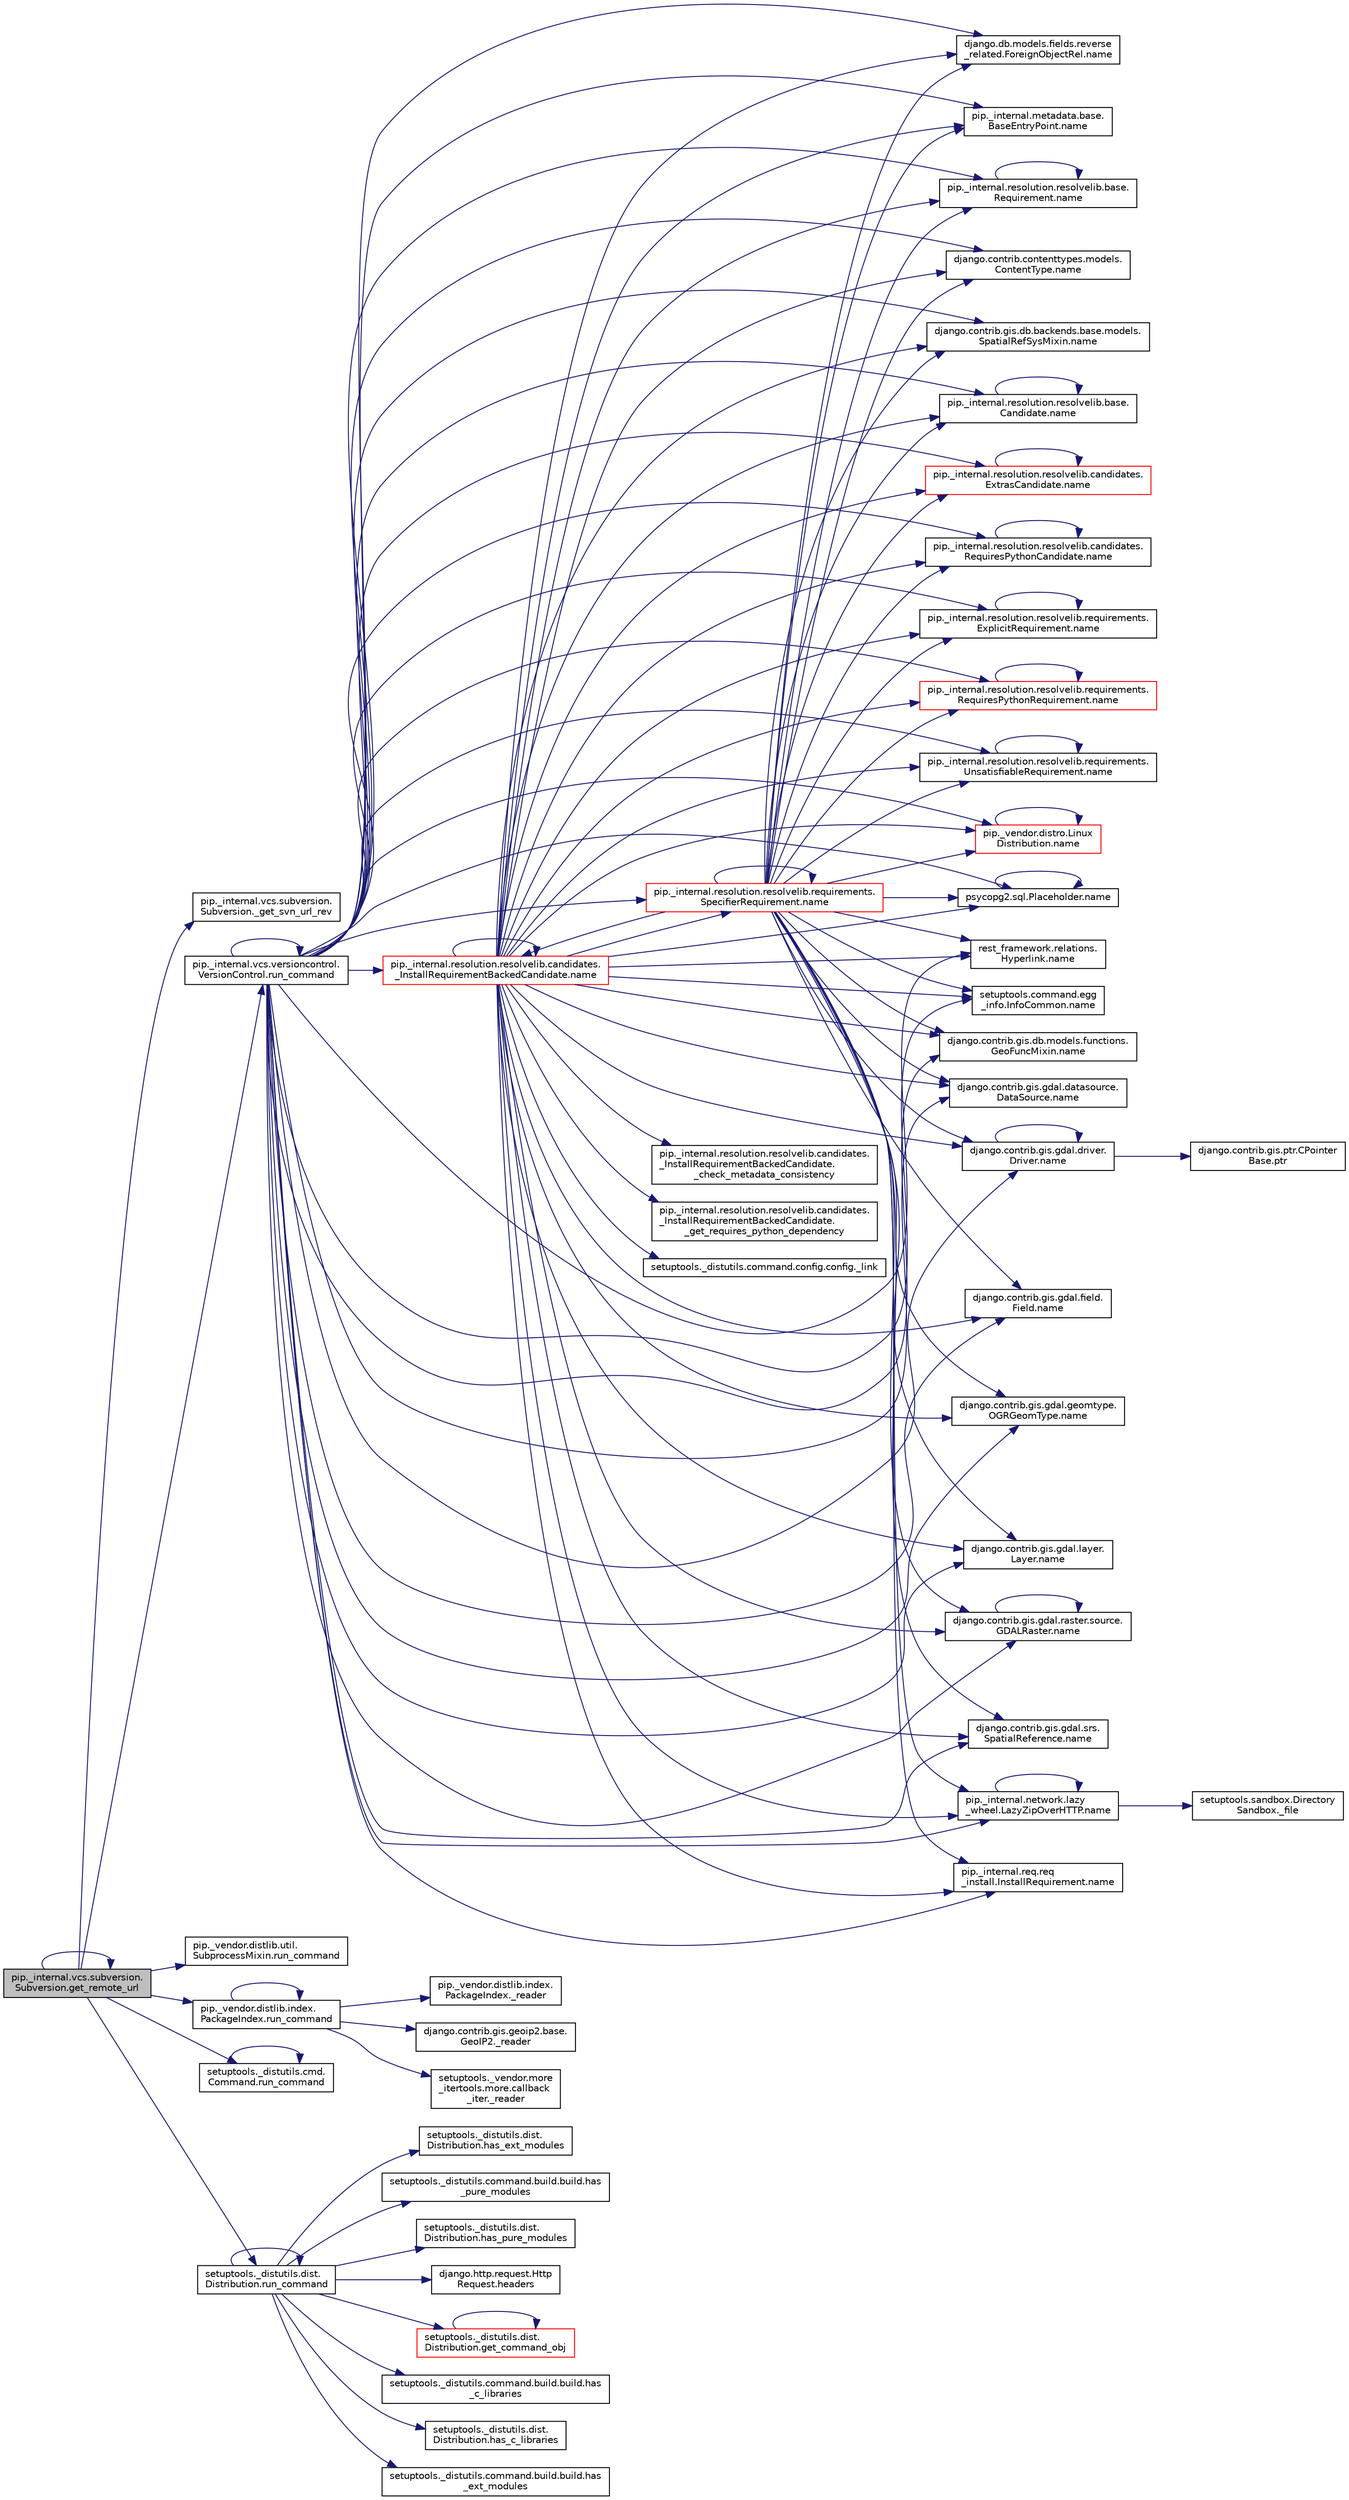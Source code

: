 digraph "pip._internal.vcs.subversion.Subversion.get_remote_url"
{
 // LATEX_PDF_SIZE
  edge [fontname="Helvetica",fontsize="10",labelfontname="Helvetica",labelfontsize="10"];
  node [fontname="Helvetica",fontsize="10",shape=record];
  rankdir="LR";
  Node1 [label="pip._internal.vcs.subversion.\lSubversion.get_remote_url",height=0.2,width=0.4,color="black", fillcolor="grey75", style="filled", fontcolor="black",tooltip=" "];
  Node1 -> Node2 [color="midnightblue",fontsize="10",style="solid",fontname="Helvetica"];
  Node2 [label="pip._internal.vcs.subversion.\lSubversion._get_svn_url_rev",height=0.2,width=0.4,color="black", fillcolor="white", style="filled",URL="$d2/db0/classpip_1_1__internal_1_1vcs_1_1subversion_1_1_subversion.html#ad8db96a8353378bd6a9522ea1d91f5b2",tooltip=" "];
  Node1 -> Node1 [color="midnightblue",fontsize="10",style="solid",fontname="Helvetica"];
  Node1 -> Node3 [color="midnightblue",fontsize="10",style="solid",fontname="Helvetica"];
  Node3 [label="pip._internal.vcs.versioncontrol.\lVersionControl.run_command",height=0.2,width=0.4,color="black", fillcolor="white", style="filled",URL="$d0/db7/classpip_1_1__internal_1_1vcs_1_1versioncontrol_1_1_version_control.html#a0cd4df4ca2aaa3a020caf990e4142b91",tooltip=" "];
  Node3 -> Node4 [color="midnightblue",fontsize="10",style="solid",fontname="Helvetica"];
  Node4 [label="django.contrib.contenttypes.models.\lContentType.name",height=0.2,width=0.4,color="black", fillcolor="white", style="filled",URL="$d6/d20/classdjango_1_1contrib_1_1contenttypes_1_1models_1_1_content_type.html#a1577e45d8940ca8ce7032df05c0920f1",tooltip=" "];
  Node3 -> Node5 [color="midnightblue",fontsize="10",style="solid",fontname="Helvetica"];
  Node5 [label="django.contrib.gis.db.backends.base.models.\lSpatialRefSysMixin.name",height=0.2,width=0.4,color="black", fillcolor="white", style="filled",URL="$d5/d73/classdjango_1_1contrib_1_1gis_1_1db_1_1backends_1_1base_1_1models_1_1_spatial_ref_sys_mixin.html#a502460564fa7a935d8bb5aea6cbce4b9",tooltip=" "];
  Node3 -> Node6 [color="midnightblue",fontsize="10",style="solid",fontname="Helvetica"];
  Node6 [label="django.contrib.gis.db.models.functions.\lGeoFuncMixin.name",height=0.2,width=0.4,color="black", fillcolor="white", style="filled",URL="$d4/d5c/classdjango_1_1contrib_1_1gis_1_1db_1_1models_1_1functions_1_1_geo_func_mixin.html#a9a6993ec9126211670ca7087359b8c6a",tooltip=" "];
  Node3 -> Node7 [color="midnightblue",fontsize="10",style="solid",fontname="Helvetica"];
  Node7 [label="django.contrib.gis.gdal.datasource.\lDataSource.name",height=0.2,width=0.4,color="black", fillcolor="white", style="filled",URL="$db/d7b/classdjango_1_1contrib_1_1gis_1_1gdal_1_1datasource_1_1_data_source.html#af2cbfd1f4ceeb82b6f7c29a705555d8e",tooltip=" "];
  Node3 -> Node8 [color="midnightblue",fontsize="10",style="solid",fontname="Helvetica"];
  Node8 [label="django.contrib.gis.gdal.driver.\lDriver.name",height=0.2,width=0.4,color="black", fillcolor="white", style="filled",URL="$d5/df2/classdjango_1_1contrib_1_1gis_1_1gdal_1_1driver_1_1_driver.html#ab25b5eea93459ca8e05dc329ef537f1b",tooltip=" "];
  Node8 -> Node8 [color="midnightblue",fontsize="10",style="solid",fontname="Helvetica"];
  Node8 -> Node9 [color="midnightblue",fontsize="10",style="solid",fontname="Helvetica"];
  Node9 [label="django.contrib.gis.ptr.CPointer\lBase.ptr",height=0.2,width=0.4,color="black", fillcolor="white", style="filled",URL="$da/dc5/classdjango_1_1contrib_1_1gis_1_1ptr_1_1_c_pointer_base.html#a234177319d249573c7dd6508c5ca9095",tooltip=" "];
  Node3 -> Node10 [color="midnightblue",fontsize="10",style="solid",fontname="Helvetica"];
  Node10 [label="django.contrib.gis.gdal.field.\lField.name",height=0.2,width=0.4,color="black", fillcolor="white", style="filled",URL="$d8/d65/classdjango_1_1contrib_1_1gis_1_1gdal_1_1field_1_1_field.html#a52ccad95ad1a0fae1ef80beb9a6c838b",tooltip=" "];
  Node3 -> Node11 [color="midnightblue",fontsize="10",style="solid",fontname="Helvetica"];
  Node11 [label="django.contrib.gis.gdal.geomtype.\lOGRGeomType.name",height=0.2,width=0.4,color="black", fillcolor="white", style="filled",URL="$dc/d9c/classdjango_1_1contrib_1_1gis_1_1gdal_1_1geomtype_1_1_o_g_r_geom_type.html#a80a6f16d4e7014ca3adac92432f148b2",tooltip=" "];
  Node3 -> Node12 [color="midnightblue",fontsize="10",style="solid",fontname="Helvetica"];
  Node12 [label="django.contrib.gis.gdal.layer.\lLayer.name",height=0.2,width=0.4,color="black", fillcolor="white", style="filled",URL="$d9/d84/classdjango_1_1contrib_1_1gis_1_1gdal_1_1layer_1_1_layer.html#a64c4f09deeb5dd93a1f82a986e090581",tooltip=" "];
  Node3 -> Node13 [color="midnightblue",fontsize="10",style="solid",fontname="Helvetica"];
  Node13 [label="django.contrib.gis.gdal.raster.source.\lGDALRaster.name",height=0.2,width=0.4,color="black", fillcolor="white", style="filled",URL="$db/dff/classdjango_1_1contrib_1_1gis_1_1gdal_1_1raster_1_1source_1_1_g_d_a_l_raster.html#adc147e651b853c17a0d6abe3be9da7a9",tooltip=" "];
  Node13 -> Node13 [color="midnightblue",fontsize="10",style="solid",fontname="Helvetica"];
  Node3 -> Node14 [color="midnightblue",fontsize="10",style="solid",fontname="Helvetica"];
  Node14 [label="django.contrib.gis.gdal.srs.\lSpatialReference.name",height=0.2,width=0.4,color="black", fillcolor="white", style="filled",URL="$d7/dda/classdjango_1_1contrib_1_1gis_1_1gdal_1_1srs_1_1_spatial_reference.html#aba72b97da57e6f07b85d53ff618798e3",tooltip=" "];
  Node3 -> Node15 [color="midnightblue",fontsize="10",style="solid",fontname="Helvetica"];
  Node15 [label="django.db.models.fields.reverse\l_related.ForeignObjectRel.name",height=0.2,width=0.4,color="black", fillcolor="white", style="filled",URL="$d3/da4/classdjango_1_1db_1_1models_1_1fields_1_1reverse__related_1_1_foreign_object_rel.html#aacda3a6a71b37c6422fbc200f0b0225a",tooltip=" "];
  Node3 -> Node16 [color="midnightblue",fontsize="10",style="solid",fontname="Helvetica"];
  Node16 [label="pip._internal.metadata.base.\lBaseEntryPoint.name",height=0.2,width=0.4,color="black", fillcolor="white", style="filled",URL="$d1/d78/classpip_1_1__internal_1_1metadata_1_1base_1_1_base_entry_point.html#acd0c7299966258aeb0876da26520233d",tooltip=" "];
  Node3 -> Node17 [color="midnightblue",fontsize="10",style="solid",fontname="Helvetica"];
  Node17 [label="pip._internal.network.lazy\l_wheel.LazyZipOverHTTP.name",height=0.2,width=0.4,color="black", fillcolor="white", style="filled",URL="$df/d67/classpip_1_1__internal_1_1network_1_1lazy__wheel_1_1_lazy_zip_over_h_t_t_p.html#a59403bb703d375caa6c1dda7573257a1",tooltip=" "];
  Node17 -> Node18 [color="midnightblue",fontsize="10",style="solid",fontname="Helvetica"];
  Node18 [label="setuptools.sandbox.Directory\lSandbox._file",height=0.2,width=0.4,color="black", fillcolor="white", style="filled",URL="$d2/d0b/classsetuptools_1_1sandbox_1_1_directory_sandbox.html#aebaa4bbc5882d7bfe9bbb0b60c598d10",tooltip=" "];
  Node17 -> Node17 [color="midnightblue",fontsize="10",style="solid",fontname="Helvetica"];
  Node3 -> Node19 [color="midnightblue",fontsize="10",style="solid",fontname="Helvetica"];
  Node19 [label="pip._internal.req.req\l_install.InstallRequirement.name",height=0.2,width=0.4,color="black", fillcolor="white", style="filled",URL="$d2/daa/classpip_1_1__internal_1_1req_1_1req__install_1_1_install_requirement.html#a6b019e16ae98576ae64c68e0f5824e34",tooltip=" "];
  Node3 -> Node20 [color="midnightblue",fontsize="10",style="solid",fontname="Helvetica"];
  Node20 [label="pip._internal.resolution.resolvelib.base.\lRequirement.name",height=0.2,width=0.4,color="black", fillcolor="white", style="filled",URL="$d7/d6d/classpip_1_1__internal_1_1resolution_1_1resolvelib_1_1base_1_1_requirement.html#a013752876d4b3521f3a087987b443d90",tooltip=" "];
  Node20 -> Node20 [color="midnightblue",fontsize="10",style="solid",fontname="Helvetica"];
  Node3 -> Node21 [color="midnightblue",fontsize="10",style="solid",fontname="Helvetica"];
  Node21 [label="pip._internal.resolution.resolvelib.base.\lCandidate.name",height=0.2,width=0.4,color="black", fillcolor="white", style="filled",URL="$db/d18/classpip_1_1__internal_1_1resolution_1_1resolvelib_1_1base_1_1_candidate.html#a7000e68e912182072a011f9df0c142ee",tooltip=" "];
  Node21 -> Node21 [color="midnightblue",fontsize="10",style="solid",fontname="Helvetica"];
  Node3 -> Node22 [color="midnightblue",fontsize="10",style="solid",fontname="Helvetica"];
  Node22 [label="pip._internal.resolution.resolvelib.candidates.\l_InstallRequirementBackedCandidate.name",height=0.2,width=0.4,color="red", fillcolor="white", style="filled",URL="$dc/d03/classpip_1_1__internal_1_1resolution_1_1resolvelib_1_1candidates_1_1___install_requirement_backed_candidate.html#a1538a825241b855a4abf51d6bf616cde",tooltip=" "];
  Node22 -> Node23 [color="midnightblue",fontsize="10",style="solid",fontname="Helvetica"];
  Node23 [label="pip._internal.resolution.resolvelib.candidates.\l_InstallRequirementBackedCandidate.\l_check_metadata_consistency",height=0.2,width=0.4,color="black", fillcolor="white", style="filled",URL="$dc/d03/classpip_1_1__internal_1_1resolution_1_1resolvelib_1_1candidates_1_1___install_requirement_backed_candidate.html#aa4267fc23899a7adec3125fe2bacfac2",tooltip=" "];
  Node22 -> Node24 [color="midnightblue",fontsize="10",style="solid",fontname="Helvetica"];
  Node24 [label="pip._internal.resolution.resolvelib.candidates.\l_InstallRequirementBackedCandidate.\l_get_requires_python_dependency",height=0.2,width=0.4,color="black", fillcolor="white", style="filled",URL="$dc/d03/classpip_1_1__internal_1_1resolution_1_1resolvelib_1_1candidates_1_1___install_requirement_backed_candidate.html#a21158f5354c4f7a263e8a141e5bdc4a4",tooltip=" "];
  Node22 -> Node25 [color="midnightblue",fontsize="10",style="solid",fontname="Helvetica"];
  Node25 [label="setuptools._distutils.command.config.config._link",height=0.2,width=0.4,color="black", fillcolor="white", style="filled",URL="$d2/d18/classsetuptools_1_1__distutils_1_1command_1_1config_1_1config.html#a764ca3579df206eb7561dec4738ae360",tooltip=" "];
  Node22 -> Node4 [color="midnightblue",fontsize="10",style="solid",fontname="Helvetica"];
  Node22 -> Node5 [color="midnightblue",fontsize="10",style="solid",fontname="Helvetica"];
  Node22 -> Node6 [color="midnightblue",fontsize="10",style="solid",fontname="Helvetica"];
  Node22 -> Node7 [color="midnightblue",fontsize="10",style="solid",fontname="Helvetica"];
  Node22 -> Node8 [color="midnightblue",fontsize="10",style="solid",fontname="Helvetica"];
  Node22 -> Node10 [color="midnightblue",fontsize="10",style="solid",fontname="Helvetica"];
  Node22 -> Node11 [color="midnightblue",fontsize="10",style="solid",fontname="Helvetica"];
  Node22 -> Node12 [color="midnightblue",fontsize="10",style="solid",fontname="Helvetica"];
  Node22 -> Node13 [color="midnightblue",fontsize="10",style="solid",fontname="Helvetica"];
  Node22 -> Node14 [color="midnightblue",fontsize="10",style="solid",fontname="Helvetica"];
  Node22 -> Node15 [color="midnightblue",fontsize="10",style="solid",fontname="Helvetica"];
  Node22 -> Node16 [color="midnightblue",fontsize="10",style="solid",fontname="Helvetica"];
  Node22 -> Node17 [color="midnightblue",fontsize="10",style="solid",fontname="Helvetica"];
  Node22 -> Node19 [color="midnightblue",fontsize="10",style="solid",fontname="Helvetica"];
  Node22 -> Node20 [color="midnightblue",fontsize="10",style="solid",fontname="Helvetica"];
  Node22 -> Node21 [color="midnightblue",fontsize="10",style="solid",fontname="Helvetica"];
  Node22 -> Node22 [color="midnightblue",fontsize="10",style="solid",fontname="Helvetica"];
  Node22 -> Node31 [color="midnightblue",fontsize="10",style="solid",fontname="Helvetica"];
  Node31 [label="pip._internal.resolution.resolvelib.candidates.\lExtrasCandidate.name",height=0.2,width=0.4,color="red", fillcolor="white", style="filled",URL="$d8/df7/classpip_1_1__internal_1_1resolution_1_1resolvelib_1_1candidates_1_1_extras_candidate.html#a6e13b1ab724cd7af8b22cadb37352b31",tooltip=" "];
  Node31 -> Node31 [color="midnightblue",fontsize="10",style="solid",fontname="Helvetica"];
  Node22 -> Node73 [color="midnightblue",fontsize="10",style="solid",fontname="Helvetica"];
  Node73 [label="pip._internal.resolution.resolvelib.candidates.\lRequiresPythonCandidate.name",height=0.2,width=0.4,color="black", fillcolor="white", style="filled",URL="$db/d0a/classpip_1_1__internal_1_1resolution_1_1resolvelib_1_1candidates_1_1_requires_python_candidate.html#aeff13058676b07d1b67feed53749d838",tooltip=" "];
  Node73 -> Node73 [color="midnightblue",fontsize="10",style="solid",fontname="Helvetica"];
  Node22 -> Node74 [color="midnightblue",fontsize="10",style="solid",fontname="Helvetica"];
  Node74 [label="pip._internal.resolution.resolvelib.requirements.\lExplicitRequirement.name",height=0.2,width=0.4,color="black", fillcolor="white", style="filled",URL="$d3/d28/classpip_1_1__internal_1_1resolution_1_1resolvelib_1_1requirements_1_1_explicit_requirement.html#a3e8f9b07c17be864b1a90cc2f5e87b35",tooltip=" "];
  Node74 -> Node74 [color="midnightblue",fontsize="10",style="solid",fontname="Helvetica"];
  Node22 -> Node75 [color="midnightblue",fontsize="10",style="solid",fontname="Helvetica"];
  Node75 [label="pip._internal.resolution.resolvelib.requirements.\lSpecifierRequirement.name",height=0.2,width=0.4,color="red", fillcolor="white", style="filled",URL="$d5/dce/classpip_1_1__internal_1_1resolution_1_1resolvelib_1_1requirements_1_1_specifier_requirement.html#af2ae64f787d166605910d13457564fd9",tooltip=" "];
  Node75 -> Node4 [color="midnightblue",fontsize="10",style="solid",fontname="Helvetica"];
  Node75 -> Node5 [color="midnightblue",fontsize="10",style="solid",fontname="Helvetica"];
  Node75 -> Node6 [color="midnightblue",fontsize="10",style="solid",fontname="Helvetica"];
  Node75 -> Node7 [color="midnightblue",fontsize="10",style="solid",fontname="Helvetica"];
  Node75 -> Node8 [color="midnightblue",fontsize="10",style="solid",fontname="Helvetica"];
  Node75 -> Node10 [color="midnightblue",fontsize="10",style="solid",fontname="Helvetica"];
  Node75 -> Node11 [color="midnightblue",fontsize="10",style="solid",fontname="Helvetica"];
  Node75 -> Node12 [color="midnightblue",fontsize="10",style="solid",fontname="Helvetica"];
  Node75 -> Node13 [color="midnightblue",fontsize="10",style="solid",fontname="Helvetica"];
  Node75 -> Node14 [color="midnightblue",fontsize="10",style="solid",fontname="Helvetica"];
  Node75 -> Node15 [color="midnightblue",fontsize="10",style="solid",fontname="Helvetica"];
  Node75 -> Node16 [color="midnightblue",fontsize="10",style="solid",fontname="Helvetica"];
  Node75 -> Node17 [color="midnightblue",fontsize="10",style="solid",fontname="Helvetica"];
  Node75 -> Node19 [color="midnightblue",fontsize="10",style="solid",fontname="Helvetica"];
  Node75 -> Node20 [color="midnightblue",fontsize="10",style="solid",fontname="Helvetica"];
  Node75 -> Node21 [color="midnightblue",fontsize="10",style="solid",fontname="Helvetica"];
  Node75 -> Node22 [color="midnightblue",fontsize="10",style="solid",fontname="Helvetica"];
  Node75 -> Node31 [color="midnightblue",fontsize="10",style="solid",fontname="Helvetica"];
  Node75 -> Node73 [color="midnightblue",fontsize="10",style="solid",fontname="Helvetica"];
  Node75 -> Node74 [color="midnightblue",fontsize="10",style="solid",fontname="Helvetica"];
  Node75 -> Node75 [color="midnightblue",fontsize="10",style="solid",fontname="Helvetica"];
  Node75 -> Node76 [color="midnightblue",fontsize="10",style="solid",fontname="Helvetica"];
  Node76 [label="pip._internal.resolution.resolvelib.requirements.\lRequiresPythonRequirement.name",height=0.2,width=0.4,color="red", fillcolor="white", style="filled",URL="$d1/de6/classpip_1_1__internal_1_1resolution_1_1resolvelib_1_1requirements_1_1_requires_python_requirement.html#ac555e717a97ebb38cb2ad735939cf8b8",tooltip=" "];
  Node76 -> Node76 [color="midnightblue",fontsize="10",style="solid",fontname="Helvetica"];
  Node75 -> Node78 [color="midnightblue",fontsize="10",style="solid",fontname="Helvetica"];
  Node78 [label="pip._internal.resolution.resolvelib.requirements.\lUnsatisfiableRequirement.name",height=0.2,width=0.4,color="black", fillcolor="white", style="filled",URL="$df/d30/classpip_1_1__internal_1_1resolution_1_1resolvelib_1_1requirements_1_1_unsatisfiable_requirement.html#a78f7012fa925a93d5600232bf2bc9728",tooltip=" "];
  Node78 -> Node78 [color="midnightblue",fontsize="10",style="solid",fontname="Helvetica"];
  Node75 -> Node72 [color="midnightblue",fontsize="10",style="solid",fontname="Helvetica"];
  Node72 [label="pip._vendor.distro.Linux\lDistribution.name",height=0.2,width=0.4,color="red", fillcolor="white", style="filled",URL="$db/dc1/classpip_1_1__vendor_1_1distro_1_1_linux_distribution.html#a7bbcbb9f1bf561b231f594b5bb251dbc",tooltip=" "];
  Node72 -> Node72 [color="midnightblue",fontsize="10",style="solid",fontname="Helvetica"];
  Node75 -> Node79 [color="midnightblue",fontsize="10",style="solid",fontname="Helvetica"];
  Node79 [label="psycopg2.sql.Placeholder.name",height=0.2,width=0.4,color="black", fillcolor="white", style="filled",URL="$dc/d33/classpsycopg2_1_1sql_1_1_placeholder.html#a865e1b1e7f839dadb22b2c4513ed1f86",tooltip=" "];
  Node79 -> Node79 [color="midnightblue",fontsize="10",style="solid",fontname="Helvetica"];
  Node75 -> Node80 [color="midnightblue",fontsize="10",style="solid",fontname="Helvetica"];
  Node80 [label="rest_framework.relations.\lHyperlink.name",height=0.2,width=0.4,color="black", fillcolor="white", style="filled",URL="$d2/d10/classrest__framework_1_1relations_1_1_hyperlink.html#aa8a58ea5a04caa55484ff709398630c2",tooltip=" "];
  Node75 -> Node81 [color="midnightblue",fontsize="10",style="solid",fontname="Helvetica"];
  Node81 [label="setuptools.command.egg\l_info.InfoCommon.name",height=0.2,width=0.4,color="black", fillcolor="white", style="filled",URL="$d5/dfc/classsetuptools_1_1command_1_1egg__info_1_1_info_common.html#a13f1532df6e92fbd8ae68eb480808db2",tooltip=" "];
  Node22 -> Node76 [color="midnightblue",fontsize="10",style="solid",fontname="Helvetica"];
  Node22 -> Node78 [color="midnightblue",fontsize="10",style="solid",fontname="Helvetica"];
  Node22 -> Node72 [color="midnightblue",fontsize="10",style="solid",fontname="Helvetica"];
  Node22 -> Node79 [color="midnightblue",fontsize="10",style="solid",fontname="Helvetica"];
  Node22 -> Node80 [color="midnightblue",fontsize="10",style="solid",fontname="Helvetica"];
  Node22 -> Node81 [color="midnightblue",fontsize="10",style="solid",fontname="Helvetica"];
  Node3 -> Node31 [color="midnightblue",fontsize="10",style="solid",fontname="Helvetica"];
  Node3 -> Node73 [color="midnightblue",fontsize="10",style="solid",fontname="Helvetica"];
  Node3 -> Node74 [color="midnightblue",fontsize="10",style="solid",fontname="Helvetica"];
  Node3 -> Node75 [color="midnightblue",fontsize="10",style="solid",fontname="Helvetica"];
  Node3 -> Node76 [color="midnightblue",fontsize="10",style="solid",fontname="Helvetica"];
  Node3 -> Node78 [color="midnightblue",fontsize="10",style="solid",fontname="Helvetica"];
  Node3 -> Node72 [color="midnightblue",fontsize="10",style="solid",fontname="Helvetica"];
  Node3 -> Node79 [color="midnightblue",fontsize="10",style="solid",fontname="Helvetica"];
  Node3 -> Node80 [color="midnightblue",fontsize="10",style="solid",fontname="Helvetica"];
  Node3 -> Node81 [color="midnightblue",fontsize="10",style="solid",fontname="Helvetica"];
  Node3 -> Node3 [color="midnightblue",fontsize="10",style="solid",fontname="Helvetica"];
  Node1 -> Node92 [color="midnightblue",fontsize="10",style="solid",fontname="Helvetica"];
  Node92 [label="pip._vendor.distlib.util.\lSubprocessMixin.run_command",height=0.2,width=0.4,color="black", fillcolor="white", style="filled",URL="$d4/de7/classpip_1_1__vendor_1_1distlib_1_1util_1_1_subprocess_mixin.html#a5125055ff3816365b9687e83a361cb2b",tooltip=" "];
  Node1 -> Node93 [color="midnightblue",fontsize="10",style="solid",fontname="Helvetica"];
  Node93 [label="pip._vendor.distlib.index.\lPackageIndex.run_command",height=0.2,width=0.4,color="black", fillcolor="white", style="filled",URL="$d3/df2/classpip_1_1__vendor_1_1distlib_1_1index_1_1_package_index.html#a54f629e14238e91a7826fce4199bcd10",tooltip=" "];
  Node93 -> Node94 [color="midnightblue",fontsize="10",style="solid",fontname="Helvetica"];
  Node94 [label="django.contrib.gis.geoip2.base.\lGeoIP2._reader",height=0.2,width=0.4,color="black", fillcolor="white", style="filled",URL="$de/de3/classdjango_1_1contrib_1_1gis_1_1geoip2_1_1base_1_1_geo_i_p2.html#a30c2ba9be2f0fbe0156287540fc0caa6",tooltip=" "];
  Node93 -> Node95 [color="midnightblue",fontsize="10",style="solid",fontname="Helvetica"];
  Node95 [label="setuptools._vendor.more\l_itertools.more.callback\l_iter._reader",height=0.2,width=0.4,color="black", fillcolor="white", style="filled",URL="$dc/d4b/classsetuptools_1_1__vendor_1_1more__itertools_1_1more_1_1callback__iter.html#af59a46455f6904d99cc3b0930d5123e2",tooltip=" "];
  Node93 -> Node96 [color="midnightblue",fontsize="10",style="solid",fontname="Helvetica"];
  Node96 [label="pip._vendor.distlib.index.\lPackageIndex._reader",height=0.2,width=0.4,color="black", fillcolor="white", style="filled",URL="$d3/df2/classpip_1_1__vendor_1_1distlib_1_1index_1_1_package_index.html#a1073ee55873196ac07140092ff1d4f4f",tooltip=" "];
  Node93 -> Node93 [color="midnightblue",fontsize="10",style="solid",fontname="Helvetica"];
  Node1 -> Node97 [color="midnightblue",fontsize="10",style="solid",fontname="Helvetica"];
  Node97 [label="setuptools._distutils.cmd.\lCommand.run_command",height=0.2,width=0.4,color="black", fillcolor="white", style="filled",URL="$dd/df5/classsetuptools_1_1__distutils_1_1cmd_1_1_command.html#a98e33c257a53ec1d0bc9e649e60af970",tooltip=" "];
  Node97 -> Node97 [color="midnightblue",fontsize="10",style="solid",fontname="Helvetica"];
  Node1 -> Node98 [color="midnightblue",fontsize="10",style="solid",fontname="Helvetica"];
  Node98 [label="setuptools._distutils.dist.\lDistribution.run_command",height=0.2,width=0.4,color="black", fillcolor="white", style="filled",URL="$d9/d14/classsetuptools_1_1__distutils_1_1dist_1_1_distribution.html#a69968cc68f4d05e9f6514dac1d9c013c",tooltip=" "];
  Node98 -> Node99 [color="midnightblue",fontsize="10",style="solid",fontname="Helvetica"];
  Node99 [label="setuptools._distutils.dist.\lDistribution.get_command_obj",height=0.2,width=0.4,color="red", fillcolor="white", style="filled",URL="$d9/d14/classsetuptools_1_1__distutils_1_1dist_1_1_distribution.html#a30efa764f4c2927a684384bfa5bcb198",tooltip=" "];
  Node99 -> Node99 [color="midnightblue",fontsize="10",style="solid",fontname="Helvetica"];
  Node98 -> Node110 [color="midnightblue",fontsize="10",style="solid",fontname="Helvetica"];
  Node110 [label="setuptools._distutils.command.build.build.has\l_c_libraries",height=0.2,width=0.4,color="black", fillcolor="white", style="filled",URL="$d7/d39/classsetuptools_1_1__distutils_1_1command_1_1build_1_1build.html#a680bdee77d9f3ee9c516fabdb04c000b",tooltip=" "];
  Node98 -> Node111 [color="midnightblue",fontsize="10",style="solid",fontname="Helvetica"];
  Node111 [label="setuptools._distutils.dist.\lDistribution.has_c_libraries",height=0.2,width=0.4,color="black", fillcolor="white", style="filled",URL="$d9/d14/classsetuptools_1_1__distutils_1_1dist_1_1_distribution.html#a5752ba9d34cc36a7d0cfc1fc24c4a2a4",tooltip=" "];
  Node98 -> Node112 [color="midnightblue",fontsize="10",style="solid",fontname="Helvetica"];
  Node112 [label="setuptools._distutils.command.build.build.has\l_ext_modules",height=0.2,width=0.4,color="black", fillcolor="white", style="filled",URL="$d7/d39/classsetuptools_1_1__distutils_1_1command_1_1build_1_1build.html#afb064c515cab59f59c0ca51f7f750707",tooltip=" "];
  Node98 -> Node113 [color="midnightblue",fontsize="10",style="solid",fontname="Helvetica"];
  Node113 [label="setuptools._distutils.dist.\lDistribution.has_ext_modules",height=0.2,width=0.4,color="black", fillcolor="white", style="filled",URL="$d9/d14/classsetuptools_1_1__distutils_1_1dist_1_1_distribution.html#a0b9beb164c8a4368dd70fb9bc02a504c",tooltip=" "];
  Node98 -> Node114 [color="midnightblue",fontsize="10",style="solid",fontname="Helvetica"];
  Node114 [label="setuptools._distutils.command.build.build.has\l_pure_modules",height=0.2,width=0.4,color="black", fillcolor="white", style="filled",URL="$d7/d39/classsetuptools_1_1__distutils_1_1command_1_1build_1_1build.html#a2c6e628f718201066c5d0e22c7348913",tooltip=" "];
  Node98 -> Node115 [color="midnightblue",fontsize="10",style="solid",fontname="Helvetica"];
  Node115 [label="setuptools._distutils.dist.\lDistribution.has_pure_modules",height=0.2,width=0.4,color="black", fillcolor="white", style="filled",URL="$d9/d14/classsetuptools_1_1__distutils_1_1dist_1_1_distribution.html#a828f08754cf00c907714e5c19818f24b",tooltip=" "];
  Node98 -> Node116 [color="midnightblue",fontsize="10",style="solid",fontname="Helvetica"];
  Node116 [label="django.http.request.Http\lRequest.headers",height=0.2,width=0.4,color="black", fillcolor="white", style="filled",URL="$d1/ded/classdjango_1_1http_1_1request_1_1_http_request.html#a0fed8b781301745131bfbbcaf6a415f9",tooltip=" "];
  Node98 -> Node98 [color="midnightblue",fontsize="10",style="solid",fontname="Helvetica"];
}
